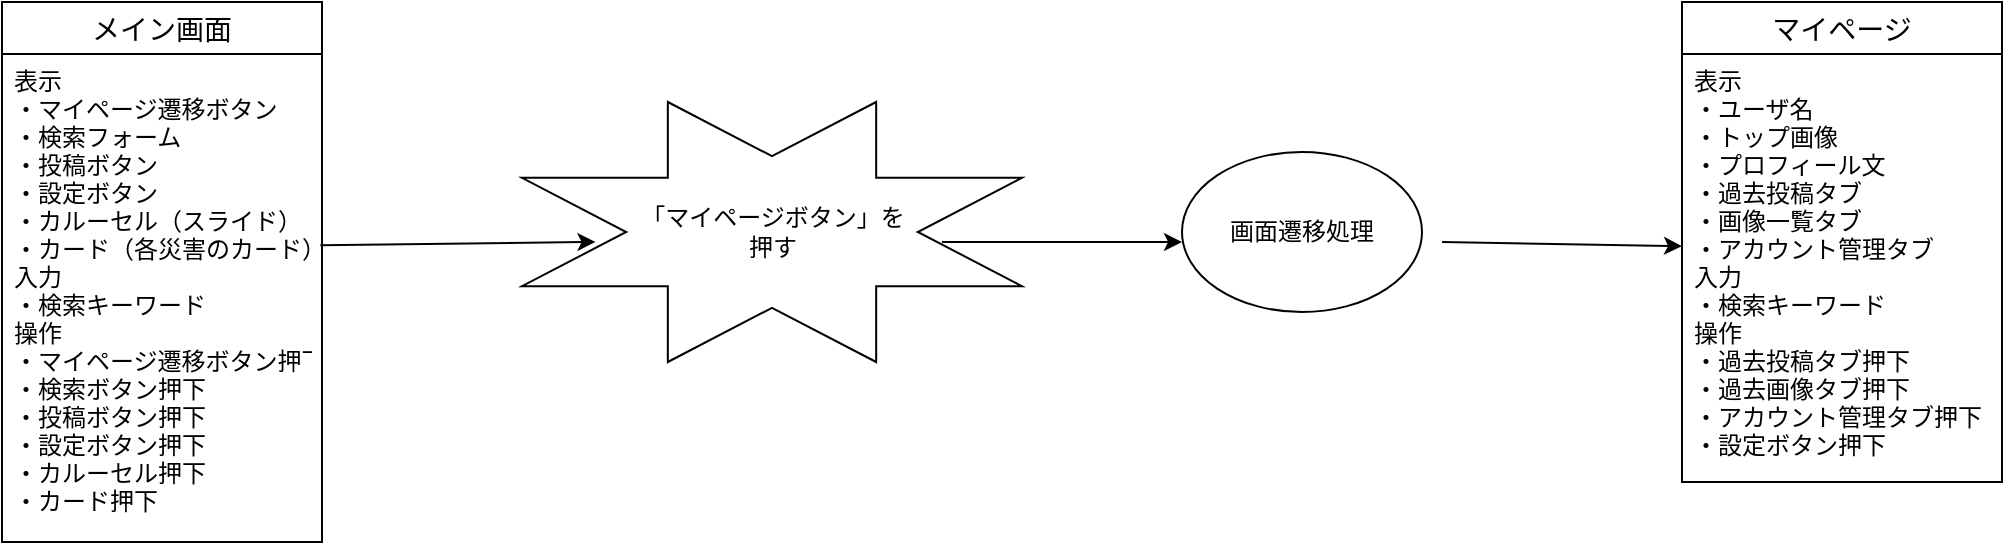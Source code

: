 <mxfile version="13.6.5">
    <diagram id="WLWj0fb5QzhJuV7R6VAS" name="ページ1">
        <mxGraphModel dx="1022" dy="587" grid="1" gridSize="10" guides="1" tooltips="1" connect="1" arrows="1" fold="1" page="1" pageScale="1" pageWidth="827" pageHeight="1169" math="0" shadow="0">
            <root>
                <mxCell id="0"/>
                <mxCell id="1" parent="0"/>
                <mxCell id="2" value="メイン画面" style="swimlane;fontStyle=0;childLayout=stackLayout;horizontal=1;startSize=26;horizontalStack=0;resizeParent=1;resizeParentMax=0;resizeLast=0;collapsible=1;marginBottom=0;align=center;fontSize=14;" vertex="1" parent="1">
                    <mxGeometry x="40" y="80" width="160" height="270" as="geometry"/>
                </mxCell>
                <mxCell id="3" value="表示&#10;・マイページ遷移ボタン&#10;・検索フォーム&#10;・投稿ボタン&#10;・設定ボタン&#10;・カルーセル（スライド）&#10;・カード（各災害のカード）&#10;入力&#10;・検索キーワード&#10;操作&#10;・マイページ遷移ボタン押下&#10;・検索ボタン押下&#10;・投稿ボタン押下&#10;・設定ボタン押下&#10;・カルーセル押下&#10;・カード押下" style="text;strokeColor=none;fillColor=none;spacingLeft=4;spacingRight=4;overflow=hidden;rotatable=0;points=[[0,0.5],[1,0.5]];portConstraint=eastwest;fontSize=12;" vertex="1" parent="2">
                    <mxGeometry y="26" width="160" height="244" as="geometry"/>
                </mxCell>
                <mxCell id="4" value="" style="verticalLabelPosition=bottom;verticalAlign=top;html=1;shape=mxgraph.basic.8_point_star" vertex="1" parent="1">
                    <mxGeometry x="300" y="130" width="250" height="130" as="geometry"/>
                </mxCell>
                <mxCell id="5" value="「マイページボタン」を押す" style="text;html=1;strokeColor=none;fillColor=none;align=center;verticalAlign=middle;whiteSpace=wrap;rounded=0;" vertex="1" parent="1">
                    <mxGeometry x="357.5" y="183.75" width="135" height="22.5" as="geometry"/>
                </mxCell>
                <mxCell id="6" value="マイページ" style="swimlane;fontStyle=0;childLayout=stackLayout;horizontal=1;startSize=26;horizontalStack=0;resizeParent=1;resizeParentMax=0;resizeLast=0;collapsible=1;marginBottom=0;align=center;fontSize=14;" vertex="1" parent="1">
                    <mxGeometry x="880" y="80" width="160" height="240" as="geometry"/>
                </mxCell>
                <mxCell id="7" value="表示&#10;・ユーザ名&#10;・トップ画像&#10;・プロフィール文&#10;・過去投稿タブ&#10;・画像一覧タブ&#10;・アカウント管理タブ&#10;入力&#10;・検索キーワード&#10;操作&#10;・過去投稿タブ押下&#10;・過去画像タブ押下&#10;・アカウント管理タブ押下&#10;・設定ボタン押下" style="text;strokeColor=none;fillColor=none;spacingLeft=4;spacingRight=4;overflow=hidden;rotatable=0;points=[[0,0.5],[1,0.5]];portConstraint=eastwest;fontSize=12;" vertex="1" parent="6">
                    <mxGeometry y="26" width="160" height="214" as="geometry"/>
                </mxCell>
                <mxCell id="8" value="画面遷移処理" style="ellipse;whiteSpace=wrap;html=1;" vertex="1" parent="1">
                    <mxGeometry x="630" y="155" width="120" height="80" as="geometry"/>
                </mxCell>
                <mxCell id="9" value="" style="endArrow=classic;html=1;exitX=0.995;exitY=0.392;exitDx=0;exitDy=0;exitPerimeter=0;entryX=0.147;entryY=0.538;entryDx=0;entryDy=0;entryPerimeter=0;" edge="1" parent="1" source="3" target="4">
                    <mxGeometry width="50" height="50" relative="1" as="geometry">
                        <mxPoint x="650" y="330" as="sourcePoint"/>
                        <mxPoint x="700" y="280" as="targetPoint"/>
                    </mxGeometry>
                </mxCell>
                <mxCell id="10" value="" style="endArrow=classic;html=1;exitX=0.84;exitY=0.538;exitDx=0;exitDy=0;exitPerimeter=0;" edge="1" parent="1" source="4">
                    <mxGeometry width="50" height="50" relative="1" as="geometry">
                        <mxPoint x="560" y="200" as="sourcePoint"/>
                        <mxPoint x="630" y="200" as="targetPoint"/>
                        <Array as="points"/>
                    </mxGeometry>
                </mxCell>
                <mxCell id="11" value="" style="endArrow=classic;html=1;entryX=0;entryY=0.449;entryDx=0;entryDy=0;entryPerimeter=0;" edge="1" parent="1" target="7">
                    <mxGeometry width="50" height="50" relative="1" as="geometry">
                        <mxPoint x="760" y="200" as="sourcePoint"/>
                        <mxPoint x="700" y="280" as="targetPoint"/>
                    </mxGeometry>
                </mxCell>
            </root>
        </mxGraphModel>
    </diagram>
</mxfile>